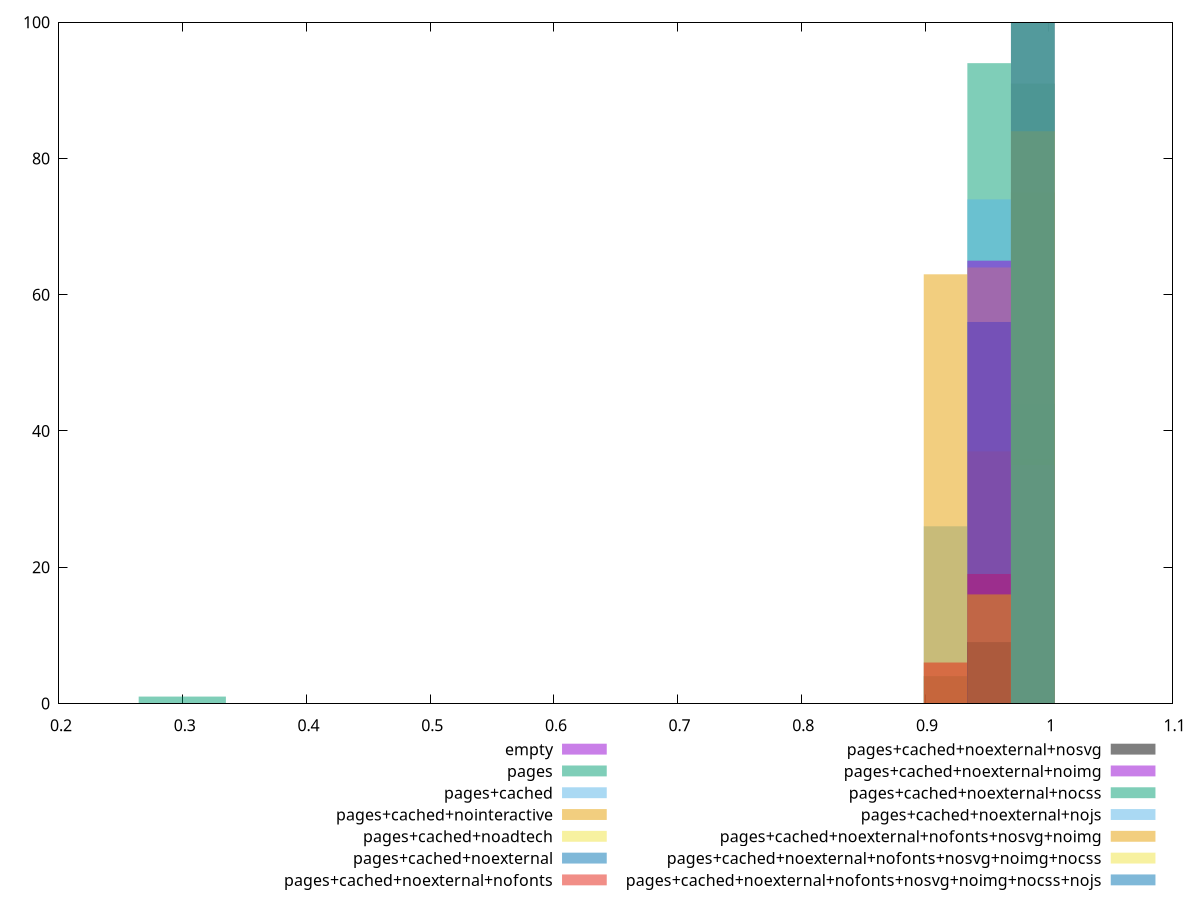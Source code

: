 reset
set terminal svg size 640, 620 enhanced background rgb 'white'
set output "report_00007_2020-12-11T15:55:29.892Z/first-meaningful-paint/comparison/histogram/all_score.svg"

$empty <<EOF
0.9870692156991675 100
EOF

$pages <<EOF
0.28201977591404787 1
0.9518167437099115 94
0.9165642717206556 4
0.31727224790330383 1
EOF

$pagesCached <<EOF
0.9518167437099115 74
0.9165642717206556 26
EOF

$pagesCachedNointeractive <<EOF
0.9518167437099115 37
0.9165642717206556 63
EOF

$pagesCachedNoadtech <<EOF
0.9518167437099115 64
0.9870692156991675 36
EOF

$pagesCachedNoexternal <<EOF
0.9870692156991675 44
0.9518167437099115 56
EOF

$pagesCachedNoexternalNofonts <<EOF
0.9870692156991675 75
0.9518167437099115 19
0.9165642717206556 6
EOF

$pagesCachedNoexternalNosvg <<EOF
0.9870692156991675 91
0.9518167437099115 9
EOF

$pagesCachedNoexternalNoimg <<EOF
0.9870692156991675 35
0.9518167437099115 65
EOF

$pagesCachedNoexternalNocss <<EOF
0.9870692156991675 100
EOF

$pagesCachedNoexternalNojs <<EOF
0.9870692156991675 100
EOF

$pagesCachedNoexternalNofontsNosvgNoimg <<EOF
0.9870692156991675 84
0.9518167437099115 16
EOF

$pagesCachedNoexternalNofontsNosvgNoimgNocss <<EOF
0.9870692156991675 100
EOF

$pagesCachedNoexternalNofontsNosvgNoimgNocssNojs <<EOF
0.9870692156991675 100
EOF

set key outside below
set boxwidth 0.03525247198925598
set yrange [0:100]
set style fill transparent solid 0.5 noborder

plot \
  $empty title "empty" with boxes, \
  $pages title "pages" with boxes, \
  $pagesCached title "pages+cached" with boxes, \
  $pagesCachedNointeractive title "pages+cached+nointeractive" with boxes, \
  $pagesCachedNoadtech title "pages+cached+noadtech" with boxes, \
  $pagesCachedNoexternal title "pages+cached+noexternal" with boxes, \
  $pagesCachedNoexternalNofonts title "pages+cached+noexternal+nofonts" with boxes, \
  $pagesCachedNoexternalNosvg title "pages+cached+noexternal+nosvg" with boxes, \
  $pagesCachedNoexternalNoimg title "pages+cached+noexternal+noimg" with boxes, \
  $pagesCachedNoexternalNocss title "pages+cached+noexternal+nocss" with boxes, \
  $pagesCachedNoexternalNojs title "pages+cached+noexternal+nojs" with boxes, \
  $pagesCachedNoexternalNofontsNosvgNoimg title "pages+cached+noexternal+nofonts+nosvg+noimg" with boxes, \
  $pagesCachedNoexternalNofontsNosvgNoimgNocss title "pages+cached+noexternal+nofonts+nosvg+noimg+nocss" with boxes, \
  $pagesCachedNoexternalNofontsNosvgNoimgNocssNojs title "pages+cached+noexternal+nofonts+nosvg+noimg+nocss+nojs" with boxes, \


reset
